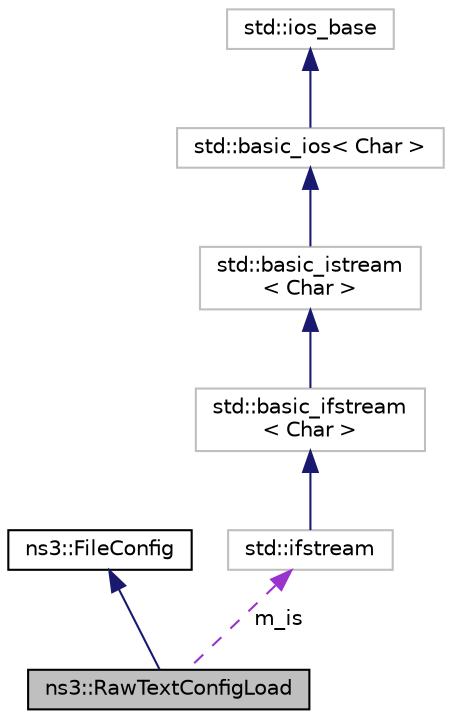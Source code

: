 digraph "ns3::RawTextConfigLoad"
{
 // LATEX_PDF_SIZE
  edge [fontname="Helvetica",fontsize="10",labelfontname="Helvetica",labelfontsize="10"];
  node [fontname="Helvetica",fontsize="10",shape=record];
  Node1 [label="ns3::RawTextConfigLoad",height=0.2,width=0.4,color="black", fillcolor="grey75", style="filled", fontcolor="black",tooltip="A class to enable loading of configuration store from a raw text file."];
  Node2 -> Node1 [dir="back",color="midnightblue",fontsize="10",style="solid",fontname="Helvetica"];
  Node2 [label="ns3::FileConfig",height=0.2,width=0.4,color="black", fillcolor="white", style="filled",URL="$classns3_1_1_file_config.html",tooltip="base class for ConfigStore classes using files"];
  Node3 -> Node1 [dir="back",color="darkorchid3",fontsize="10",style="dashed",label=" m_is" ,fontname="Helvetica"];
  Node3 [label="std::ifstream",height=0.2,width=0.4,color="grey75", fillcolor="white", style="filled",tooltip=" "];
  Node4 -> Node3 [dir="back",color="midnightblue",fontsize="10",style="solid",fontname="Helvetica"];
  Node4 [label="std::basic_ifstream\l\< Char \>",height=0.2,width=0.4,color="grey75", fillcolor="white", style="filled",tooltip=" "];
  Node5 -> Node4 [dir="back",color="midnightblue",fontsize="10",style="solid",fontname="Helvetica"];
  Node5 [label="std::basic_istream\l\< Char \>",height=0.2,width=0.4,color="grey75", fillcolor="white", style="filled",tooltip=" "];
  Node6 -> Node5 [dir="back",color="midnightblue",fontsize="10",style="solid",fontname="Helvetica"];
  Node6 [label="std::basic_ios\< Char \>",height=0.2,width=0.4,color="grey75", fillcolor="white", style="filled",tooltip=" "];
  Node7 -> Node6 [dir="back",color="midnightblue",fontsize="10",style="solid",fontname="Helvetica"];
  Node7 [label="std::ios_base",height=0.2,width=0.4,color="grey75", fillcolor="white", style="filled",tooltip=" "];
}

